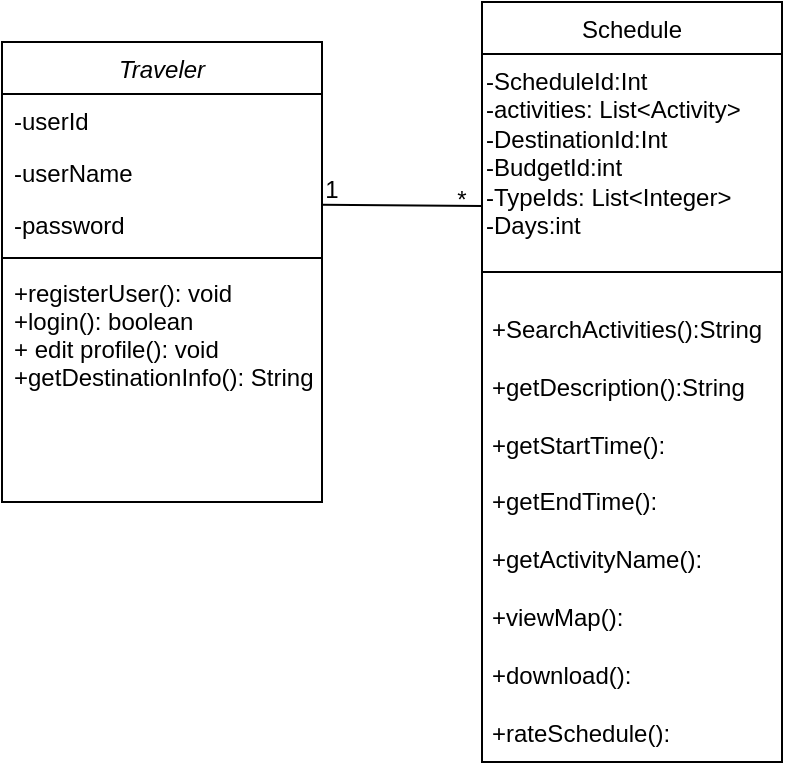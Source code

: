 <mxfile version="22.0.3" type="device">
  <diagram id="C5RBs43oDa-KdzZeNtuy" name="Page-1">
    <mxGraphModel dx="662" dy="426" grid="1" gridSize="10" guides="1" tooltips="1" connect="1" arrows="1" fold="1" page="1" pageScale="1" pageWidth="827" pageHeight="1169" math="0" shadow="0">
      <root>
        <mxCell id="WIyWlLk6GJQsqaUBKTNV-0" />
        <mxCell id="WIyWlLk6GJQsqaUBKTNV-1" parent="WIyWlLk6GJQsqaUBKTNV-0" />
        <mxCell id="zkfFHV4jXpPFQw0GAbJ--0" value="Traveler" style="swimlane;fontStyle=2;align=center;verticalAlign=top;childLayout=stackLayout;horizontal=1;startSize=26;horizontalStack=0;resizeParent=1;resizeLast=0;collapsible=1;marginBottom=0;rounded=0;shadow=0;strokeWidth=1;" parent="WIyWlLk6GJQsqaUBKTNV-1" vertex="1">
          <mxGeometry x="220" y="30" width="160" height="230" as="geometry">
            <mxRectangle x="220" y="120" width="160" height="26" as="alternateBounds" />
          </mxGeometry>
        </mxCell>
        <mxCell id="zkfFHV4jXpPFQw0GAbJ--1" value="-userId" style="text;align=left;verticalAlign=top;spacingLeft=4;spacingRight=4;overflow=hidden;rotatable=0;points=[[0,0.5],[1,0.5]];portConstraint=eastwest;" parent="zkfFHV4jXpPFQw0GAbJ--0" vertex="1">
          <mxGeometry y="26" width="160" height="26" as="geometry" />
        </mxCell>
        <mxCell id="zkfFHV4jXpPFQw0GAbJ--2" value="-userName" style="text;align=left;verticalAlign=top;spacingLeft=4;spacingRight=4;overflow=hidden;rotatable=0;points=[[0,0.5],[1,0.5]];portConstraint=eastwest;rounded=0;shadow=0;html=0;" parent="zkfFHV4jXpPFQw0GAbJ--0" vertex="1">
          <mxGeometry y="52" width="160" height="26" as="geometry" />
        </mxCell>
        <mxCell id="zkfFHV4jXpPFQw0GAbJ--3" value="-password" style="text;align=left;verticalAlign=top;spacingLeft=4;spacingRight=4;overflow=hidden;rotatable=0;points=[[0,0.5],[1,0.5]];portConstraint=eastwest;rounded=0;shadow=0;html=0;" parent="zkfFHV4jXpPFQw0GAbJ--0" vertex="1">
          <mxGeometry y="78" width="160" height="26" as="geometry" />
        </mxCell>
        <mxCell id="zkfFHV4jXpPFQw0GAbJ--4" value="" style="line;html=1;strokeWidth=1;align=left;verticalAlign=middle;spacingTop=-1;spacingLeft=3;spacingRight=3;rotatable=0;labelPosition=right;points=[];portConstraint=eastwest;" parent="zkfFHV4jXpPFQw0GAbJ--0" vertex="1">
          <mxGeometry y="104" width="160" height="8" as="geometry" />
        </mxCell>
        <mxCell id="zkfFHV4jXpPFQw0GAbJ--5" value="+registerUser(): void        &#xa;+login(): boolean             &#xa;+ edit profile(): void &#xa;+getDestinationInfo(): String&#xa; " style="text;align=left;verticalAlign=top;spacingLeft=4;spacingRight=4;overflow=hidden;rotatable=0;points=[[0,0.5],[1,0.5]];portConstraint=eastwest;fontColor=#000000;" parent="zkfFHV4jXpPFQw0GAbJ--0" vertex="1">
          <mxGeometry y="112" width="160" height="118" as="geometry" />
        </mxCell>
        <mxCell id="6QLQ3uW720AcvR_tzlIk-1" value="Schedule&#xa;" style="swimlane;fontStyle=0;align=center;verticalAlign=top;childLayout=stackLayout;horizontal=1;startSize=26;horizontalStack=0;resizeParent=1;resizeLast=0;collapsible=1;marginBottom=0;rounded=0;shadow=0;strokeWidth=1;" vertex="1" parent="WIyWlLk6GJQsqaUBKTNV-1">
          <mxGeometry x="460" y="10" width="150" height="380" as="geometry">
            <mxRectangle x="550" y="140" width="160" height="26" as="alternateBounds" />
          </mxGeometry>
        </mxCell>
        <mxCell id="6QLQ3uW720AcvR_tzlIk-10" value="-ScheduleId:Int&lt;br&gt;-activities: List&amp;lt;Activity&amp;gt;&lt;br&gt;-DestinationId:Int&amp;nbsp;&lt;br&gt;-BudgetId:int&lt;br&gt;-TypeIds: List&amp;lt;Integer&amp;gt;&lt;br&gt;&lt;span style=&quot;background-color: initial;&quot;&gt;-Days:int&amp;nbsp;&amp;nbsp;&lt;b&gt; &amp;nbsp; &amp;nbsp; &amp;nbsp;&amp;nbsp;&lt;/b&gt;&lt;/span&gt;" style="text;whiteSpace=wrap;html=1;" vertex="1" parent="6QLQ3uW720AcvR_tzlIk-1">
          <mxGeometry y="26" width="150" height="104" as="geometry" />
        </mxCell>
        <mxCell id="6QLQ3uW720AcvR_tzlIk-2" value="" style="line;html=1;strokeWidth=1;align=left;verticalAlign=middle;spacingTop=-1;spacingLeft=3;spacingRight=3;rotatable=0;labelPosition=right;points=[];portConstraint=eastwest;" vertex="1" parent="6QLQ3uW720AcvR_tzlIk-1">
          <mxGeometry y="130" width="150" height="10" as="geometry" />
        </mxCell>
        <mxCell id="6QLQ3uW720AcvR_tzlIk-24" value="&lt;h1 style=&quot;&quot;&gt;&lt;span style=&quot;font-weight: normal; font-size: 12px;&quot;&gt;+SearchActivities():String&lt;br style=&quot;border-color: var(--border-color);&quot;&gt;+getDescription():String&lt;br style=&quot;border-color: var(--border-color);&quot;&gt;+getStartTime():&lt;br style=&quot;border-color: var(--border-color);&quot;&gt;+getEndTime():&lt;br style=&quot;border-color: var(--border-color);&quot;&gt;+getActivityName():&lt;br style=&quot;border-color: var(--border-color);&quot;&gt;+viewMap():&lt;br style=&quot;border-color: var(--border-color);&quot;&gt;+download():&lt;br style=&quot;border-color: var(--border-color);&quot;&gt;+rateSchedule():&lt;/span&gt;&lt;br&gt;&lt;/h1&gt;" style="text;html=1;strokeColor=none;fillColor=none;spacing=5;spacingTop=-20;whiteSpace=wrap;overflow=hidden;rounded=0;" vertex="1" parent="6QLQ3uW720AcvR_tzlIk-1">
          <mxGeometry y="140" width="150" height="240" as="geometry" />
        </mxCell>
        <mxCell id="6QLQ3uW720AcvR_tzlIk-14" value="" style="endArrow=none;html=1;rounded=0;exitX=0.997;exitY=0.207;exitDx=0;exitDy=0;exitPerimeter=0;entryX=0;entryY=0.75;entryDx=0;entryDy=0;" edge="1" parent="WIyWlLk6GJQsqaUBKTNV-1">
          <mxGeometry width="50" height="50" relative="1" as="geometry">
            <mxPoint x="379.52" y="111.382" as="sourcePoint" />
            <mxPoint x="460" y="112" as="targetPoint" />
          </mxGeometry>
        </mxCell>
        <mxCell id="6QLQ3uW720AcvR_tzlIk-21" value="*" style="text;html=1;strokeColor=none;fillColor=none;align=center;verticalAlign=middle;whiteSpace=wrap;rounded=0;" vertex="1" parent="WIyWlLk6GJQsqaUBKTNV-1">
          <mxGeometry x="440" y="104" width="20" height="10" as="geometry" />
        </mxCell>
        <mxCell id="6QLQ3uW720AcvR_tzlIk-22" value="1" style="text;html=1;strokeColor=none;fillColor=none;align=center;verticalAlign=middle;whiteSpace=wrap;rounded=0;" vertex="1" parent="WIyWlLk6GJQsqaUBKTNV-1">
          <mxGeometry x="380" y="99" width="10" height="10" as="geometry" />
        </mxCell>
      </root>
    </mxGraphModel>
  </diagram>
</mxfile>
